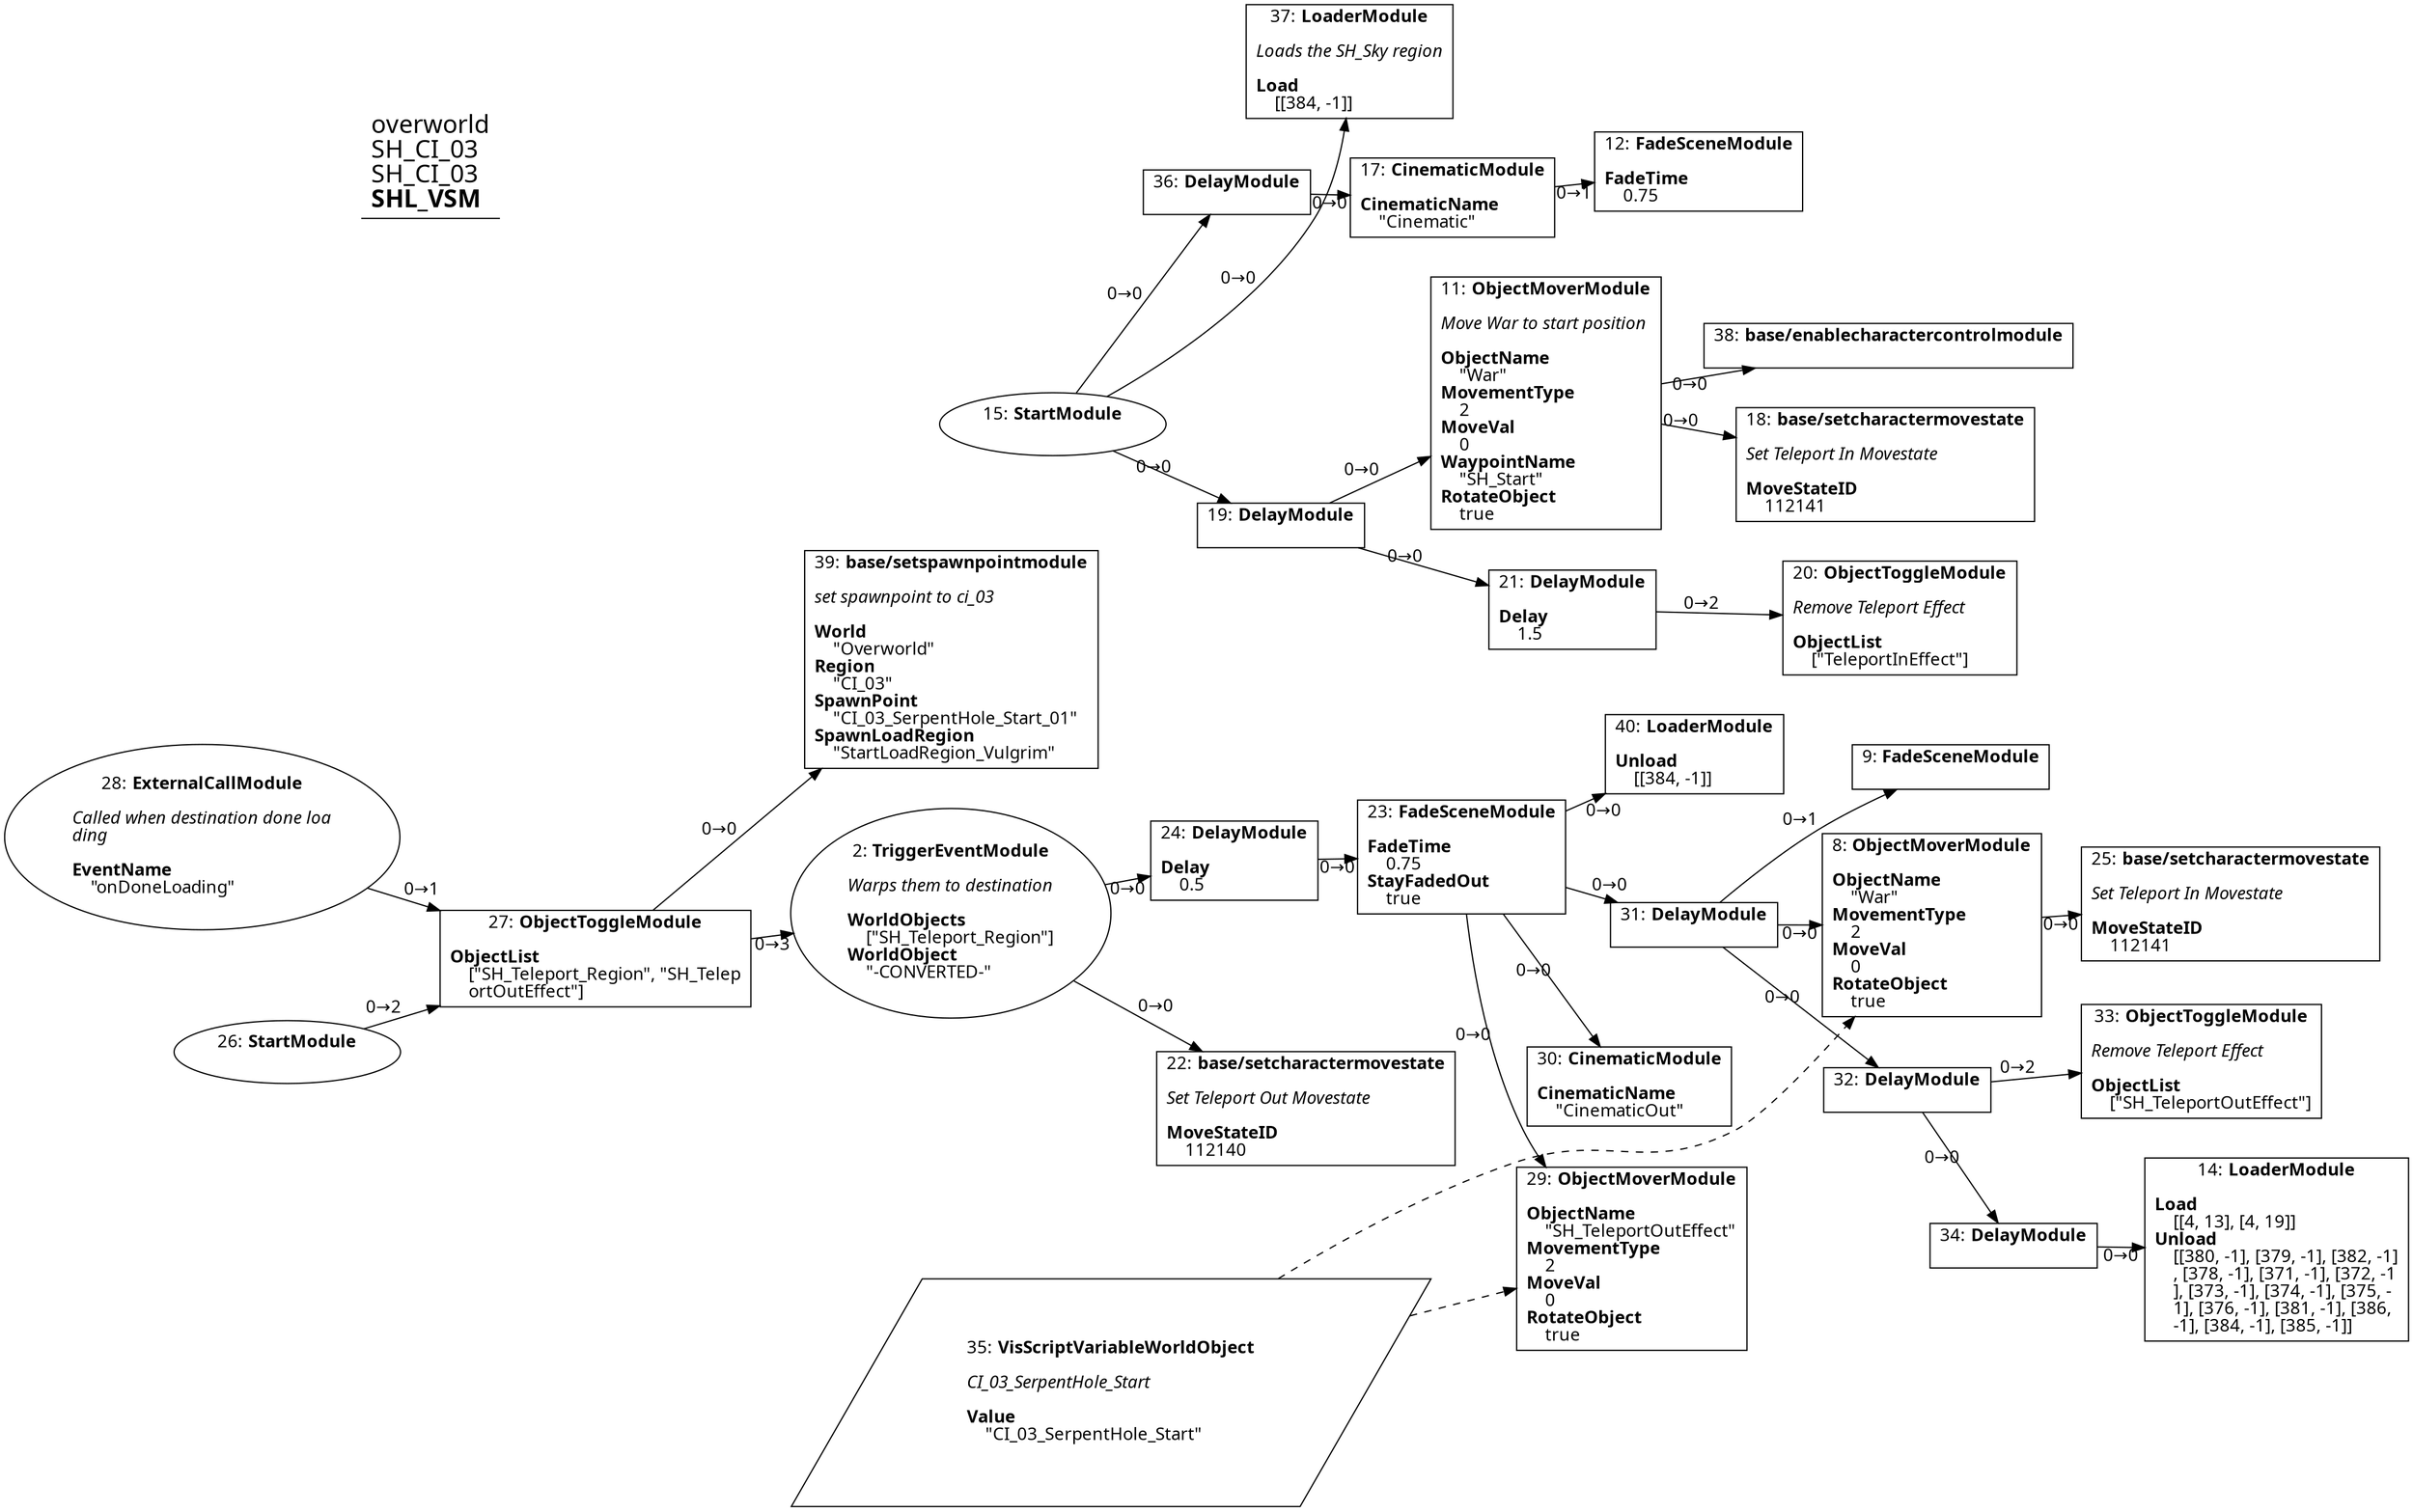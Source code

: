 digraph {
    layout = fdp;
    overlap = prism;
    sep = "+16";
    splines = spline;

    node [ shape = box ];

    graph [ fontname = "Segoe UI" ];
    node [ fontname = "Segoe UI" ];
    edge [ fontname = "Segoe UI" ];

    2 [ label = <2: <b>TriggerEventModule</b><br/><br/><i>Warps them to destination<br align="left"/></i><br align="left"/><b>WorldObjects</b><br align="left"/>    [&quot;SH_Teleport_Region&quot;]<br align="left"/><b>WorldObject</b><br align="left"/>    &quot;-CONVERTED-&quot;<br align="left"/>> ];
    2 [ shape = oval ]
    2 [ pos = "0.379,-0.47400004!" ];
    2 -> 22 [ label = "0→0" ];
    2 -> 24 [ label = "0→0" ];

    8 [ label = <8: <b>ObjectMoverModule</b><br/><br/><b>ObjectName</b><br align="left"/>    &quot;War&quot;<br align="left"/><b>MovementType</b><br align="left"/>    2<br align="left"/><b>MoveVal</b><br align="left"/>    0<br align="left"/><b>RotateObject</b><br align="left"/>    true<br align="left"/>> ];
    8 [ pos = "1.366,-0.544!" ];
    8 -> 25 [ label = "0→0" ];
    35 -> 8 [ style = dashed ];

    9 [ label = <9: <b>FadeSceneModule</b><br/><br/>> ];
    9 [ pos = "1.366,-0.388!" ];

    11 [ label = <11: <b>ObjectMoverModule</b><br/><br/><i>Move War to start position<br align="left"/></i><br align="left"/><b>ObjectName</b><br align="left"/>    &quot;War&quot;<br align="left"/><b>MovementType</b><br align="left"/>    2<br align="left"/><b>MoveVal</b><br align="left"/>    0<br align="left"/><b>WaypointName</b><br align="left"/>    &quot;SH_Start&quot;<br align="left"/><b>RotateObject</b><br align="left"/>    true<br align="left"/>> ];
    11 [ pos = "0.99600005,0.23400001!" ];
    11 -> 18 [ label = "0→0" ];
    11 -> 38 [ label = "0→0" ];

    12 [ label = <12: <b>FadeSceneModule</b><br/><br/><b>FadeTime</b><br align="left"/>    0.75<br align="left"/>> ];
    12 [ pos = "1.1240001,0.404!" ];

    14 [ label = <14: <b>LoaderModule</b><br/><br/><b>Load</b><br align="left"/>    [[4, 13], [4, 19]]<br align="left"/><b>Unload</b><br align="left"/>    [[380, -1], [379, -1], [382, -1]<br align="left"/>    , [378, -1], [371, -1], [372, -1<br align="left"/>    ], [373, -1], [374, -1], [375, -<br align="left"/>    1], [376, -1], [381, -1], [386, <br align="left"/>    -1], [384, -1], [385, -1]]<br align="left"/>> ];
    14 [ pos = "1.7830001,-0.9850001!" ];

    15 [ label = <15: <b>StartModule</b><br/><br/>> ];
    15 [ shape = oval ]
    15 [ pos = "0.56200004,0.22100002!" ];
    15 -> 19 [ label = "0→0" ];
    15 -> 36 [ label = "0→0" ];
    15 -> 37 [ label = "0→0" ];

    17 [ label = <17: <b>CinematicModule</b><br/><br/><b>CinematicName</b><br align="left"/>    &quot;Cinematic&quot;<br align="left"/>> ];
    17 [ pos = "0.9250001,0.381!" ];
    17 -> 12 [ label = "0→1" ];

    18 [ label = <18: <b>base/setcharactermovestate</b><br/><br/><i>Set Teleport In Movestate<br align="left"/></i><br align="left"/><b>MoveStateID</b><br align="left"/>    112141<br align="left"/>> ];
    18 [ pos = "1.245,0.13800001!" ];

    19 [ label = <19: <b>DelayModule</b><br/><br/>> ];
    19 [ pos = "0.77800006,0.12900001!" ];
    19 -> 11 [ label = "0→0" ];
    19 -> 21 [ label = "0→0" ];

    20 [ label = <20: <b>ObjectToggleModule</b><br/><br/><i>Remove Teleport Effect<br align="left"/></i><br align="left"/><b>ObjectList</b><br align="left"/>    [&quot;TeleportInEffect&quot;]<br align="left"/>> ];
    20 [ pos = "1.258,-0.008!" ];

    21 [ label = <21: <b>DelayModule</b><br/><br/><b>Delay</b><br align="left"/>    1.5<br align="left"/>> ];
    21 [ pos = "1.001,0.030000001!" ];
    21 -> 20 [ label = "0→2" ];

    22 [ label = <22: <b>base/setcharactermovestate</b><br/><br/><i>Set Teleport Out Movestate<br align="left"/></i><br align="left"/><b>MoveStateID</b><br align="left"/>    112140<br align="left"/>> ];
    22 [ pos = "0.652,-0.721!" ];

    23 [ label = <23: <b>FadeSceneModule</b><br/><br/><b>FadeTime</b><br align="left"/>    0.75<br align="left"/><b>StayFadedOut</b><br align="left"/>    true<br align="left"/>> ];
    23 [ pos = "0.88100004,-0.47500002!" ];
    23 -> 29 [ label = "0→0" ];
    23 -> 30 [ label = "0→0" ];
    23 -> 31 [ label = "0→0" ];
    23 -> 40 [ label = "0→0" ];

    24 [ label = <24: <b>DelayModule</b><br/><br/><b>Delay</b><br align="left"/>    0.5<br align="left"/>> ];
    24 [ pos = "0.68200004,-0.47400004!" ];
    24 -> 23 [ label = "0→0" ];

    25 [ label = <25: <b>base/setcharactermovestate</b><br/><br/><i>Set Teleport In Movestate<br align="left"/></i><br align="left"/><b>MoveStateID</b><br align="left"/>    112141<br align="left"/>> ];
    25 [ pos = "1.605,-0.544!" ];

    26 [ label = <26: <b>StartModule</b><br/><br/>> ];
    26 [ shape = oval ]
    26 [ pos = "-0.32700002,-0.652!" ];
    26 -> 27 [ label = "0→2" ];

    27 [ label = <27: <b>ObjectToggleModule</b><br/><br/><b>ObjectList</b><br align="left"/>    [&quot;SH_Teleport_Region&quot;, &quot;SH_Telep<br align="left"/>    ortOutEffect&quot;]<br align="left"/>> ];
    27 [ pos = "-0.047000002,-0.544!" ];
    27 -> 2 [ label = "0→3" ];
    27 -> 39 [ label = "0→0" ];

    28 [ label = <28: <b>ExternalCallModule</b><br/><br/><i>Called when destination done loa<br align="left"/>ding<br align="left"/></i><br align="left"/><b>EventName</b><br align="left"/>    &quot;onDoneLoading&quot;<br align="left"/>> ];
    28 [ shape = oval ]
    28 [ pos = "-0.34100002,-0.43100002!" ];
    28 -> 27 [ label = "0→1" ];

    29 [ label = <29: <b>ObjectMoverModule</b><br/><br/><b>ObjectName</b><br align="left"/>    &quot;SH_TeleportOutEffect&quot;<br align="left"/><b>MovementType</b><br align="left"/>    2<br align="left"/><b>MoveVal</b><br align="left"/>    0<br align="left"/><b>RotateObject</b><br align="left"/>    true<br align="left"/>> ];
    29 [ pos = "1.136,-0.93700004!" ];
    35 -> 29 [ style = dashed ];

    30 [ label = <30: <b>CinematicModule</b><br/><br/><b>CinematicName</b><br align="left"/>    &quot;CinematicOut&quot;<br align="left"/>> ];
    30 [ pos = "1.1350001,-0.78000003!" ];

    31 [ label = <31: <b>DelayModule</b><br/><br/>> ];
    31 [ pos = "1.143,-0.544!" ];
    31 -> 8 [ label = "0→0" ];
    31 -> 32 [ label = "0→0" ];
    31 -> 9 [ label = "0→1" ];

    32 [ label = <32: <b>DelayModule</b><br/><br/>> ];
    32 [ pos = "1.3700001,-0.74700004!" ];
    32 -> 33 [ label = "0→2" ];
    32 -> 34 [ label = "0→0" ];

    33 [ label = <33: <b>ObjectToggleModule</b><br/><br/><i>Remove Teleport Effect<br align="left"/></i><br align="left"/><b>ObjectList</b><br align="left"/>    [&quot;SH_TeleportOutEffect&quot;]<br align="left"/>> ];
    33 [ pos = "1.616,-0.70100003!" ];

    34 [ label = <34: <b>DelayModule</b><br/><br/>> ];
    34 [ pos = "1.57,-0.9850001!" ];
    34 -> 14 [ label = "0→0" ];

    35 [ label = <35: <b>VisScriptVariableWorldObject</b><br/><br/><i>CI_03_SerpentHole_Start<br align="left"/></i><br align="left"/><b>Value</b><br align="left"/>    &quot;CI_03_SerpentHole_Start&quot;<br align="left"/>> ];
    35 [ shape = parallelogram ]
    35 [ pos = "0.67800003,-1.0610001!" ];

    36 [ label = <36: <b>DelayModule</b><br/><br/>> ];
    36 [ pos = "0.772,0.381!" ];
    36 -> 17 [ label = "0→0" ];

    37 [ label = <37: <b>LoaderModule</b><br/><br/><i>Loads the SH_Sky region<br align="left"/></i><br align="left"/><b>Load</b><br align="left"/>    [[384, -1]]<br align="left"/>> ];
    37 [ pos = "0.80100006,0.54300004!" ];

    38 [ label = <38: <b>base/enablecharactercontrolmodule</b><br/><br/>> ];
    38 [ pos = "1.245,0.24100001!" ];

    39 [ label = <39: <b>base/setspawnpointmodule</b><br/><br/><i>set spawnpoint to ci_03<br align="left"/></i><br align="left"/><b>World</b><br align="left"/>    &quot;Overworld&quot;<br align="left"/><b>Region</b><br align="left"/>    &quot;CI_03&quot;<br align="left"/><b>SpawnPoint</b><br align="left"/>    &quot;CI_03_SerpentHole_Start_01&quot;<br align="left"/><b>SpawnLoadRegion</b><br align="left"/>    &quot;StartLoadRegion_Vulgrim&quot;<br align="left"/>> ];
    39 [ pos = "0.38000003,-0.36600003!" ];

    40 [ label = <40: <b>LoaderModule</b><br/><br/><b>Unload</b><br align="left"/>    [[384, -1]]<br align="left"/>> ];
    40 [ pos = "1.146,-0.35200003!" ];

    title [ pos = "-0.342,0.544!" ];
    title [ shape = underline ];
    title [ label = <<font point-size="20">overworld<br align="left"/>SH_CI_03<br align="left"/>SH_CI_03<br align="left"/><b>SHL_VSM</b><br align="left"/></font>> ];
}
